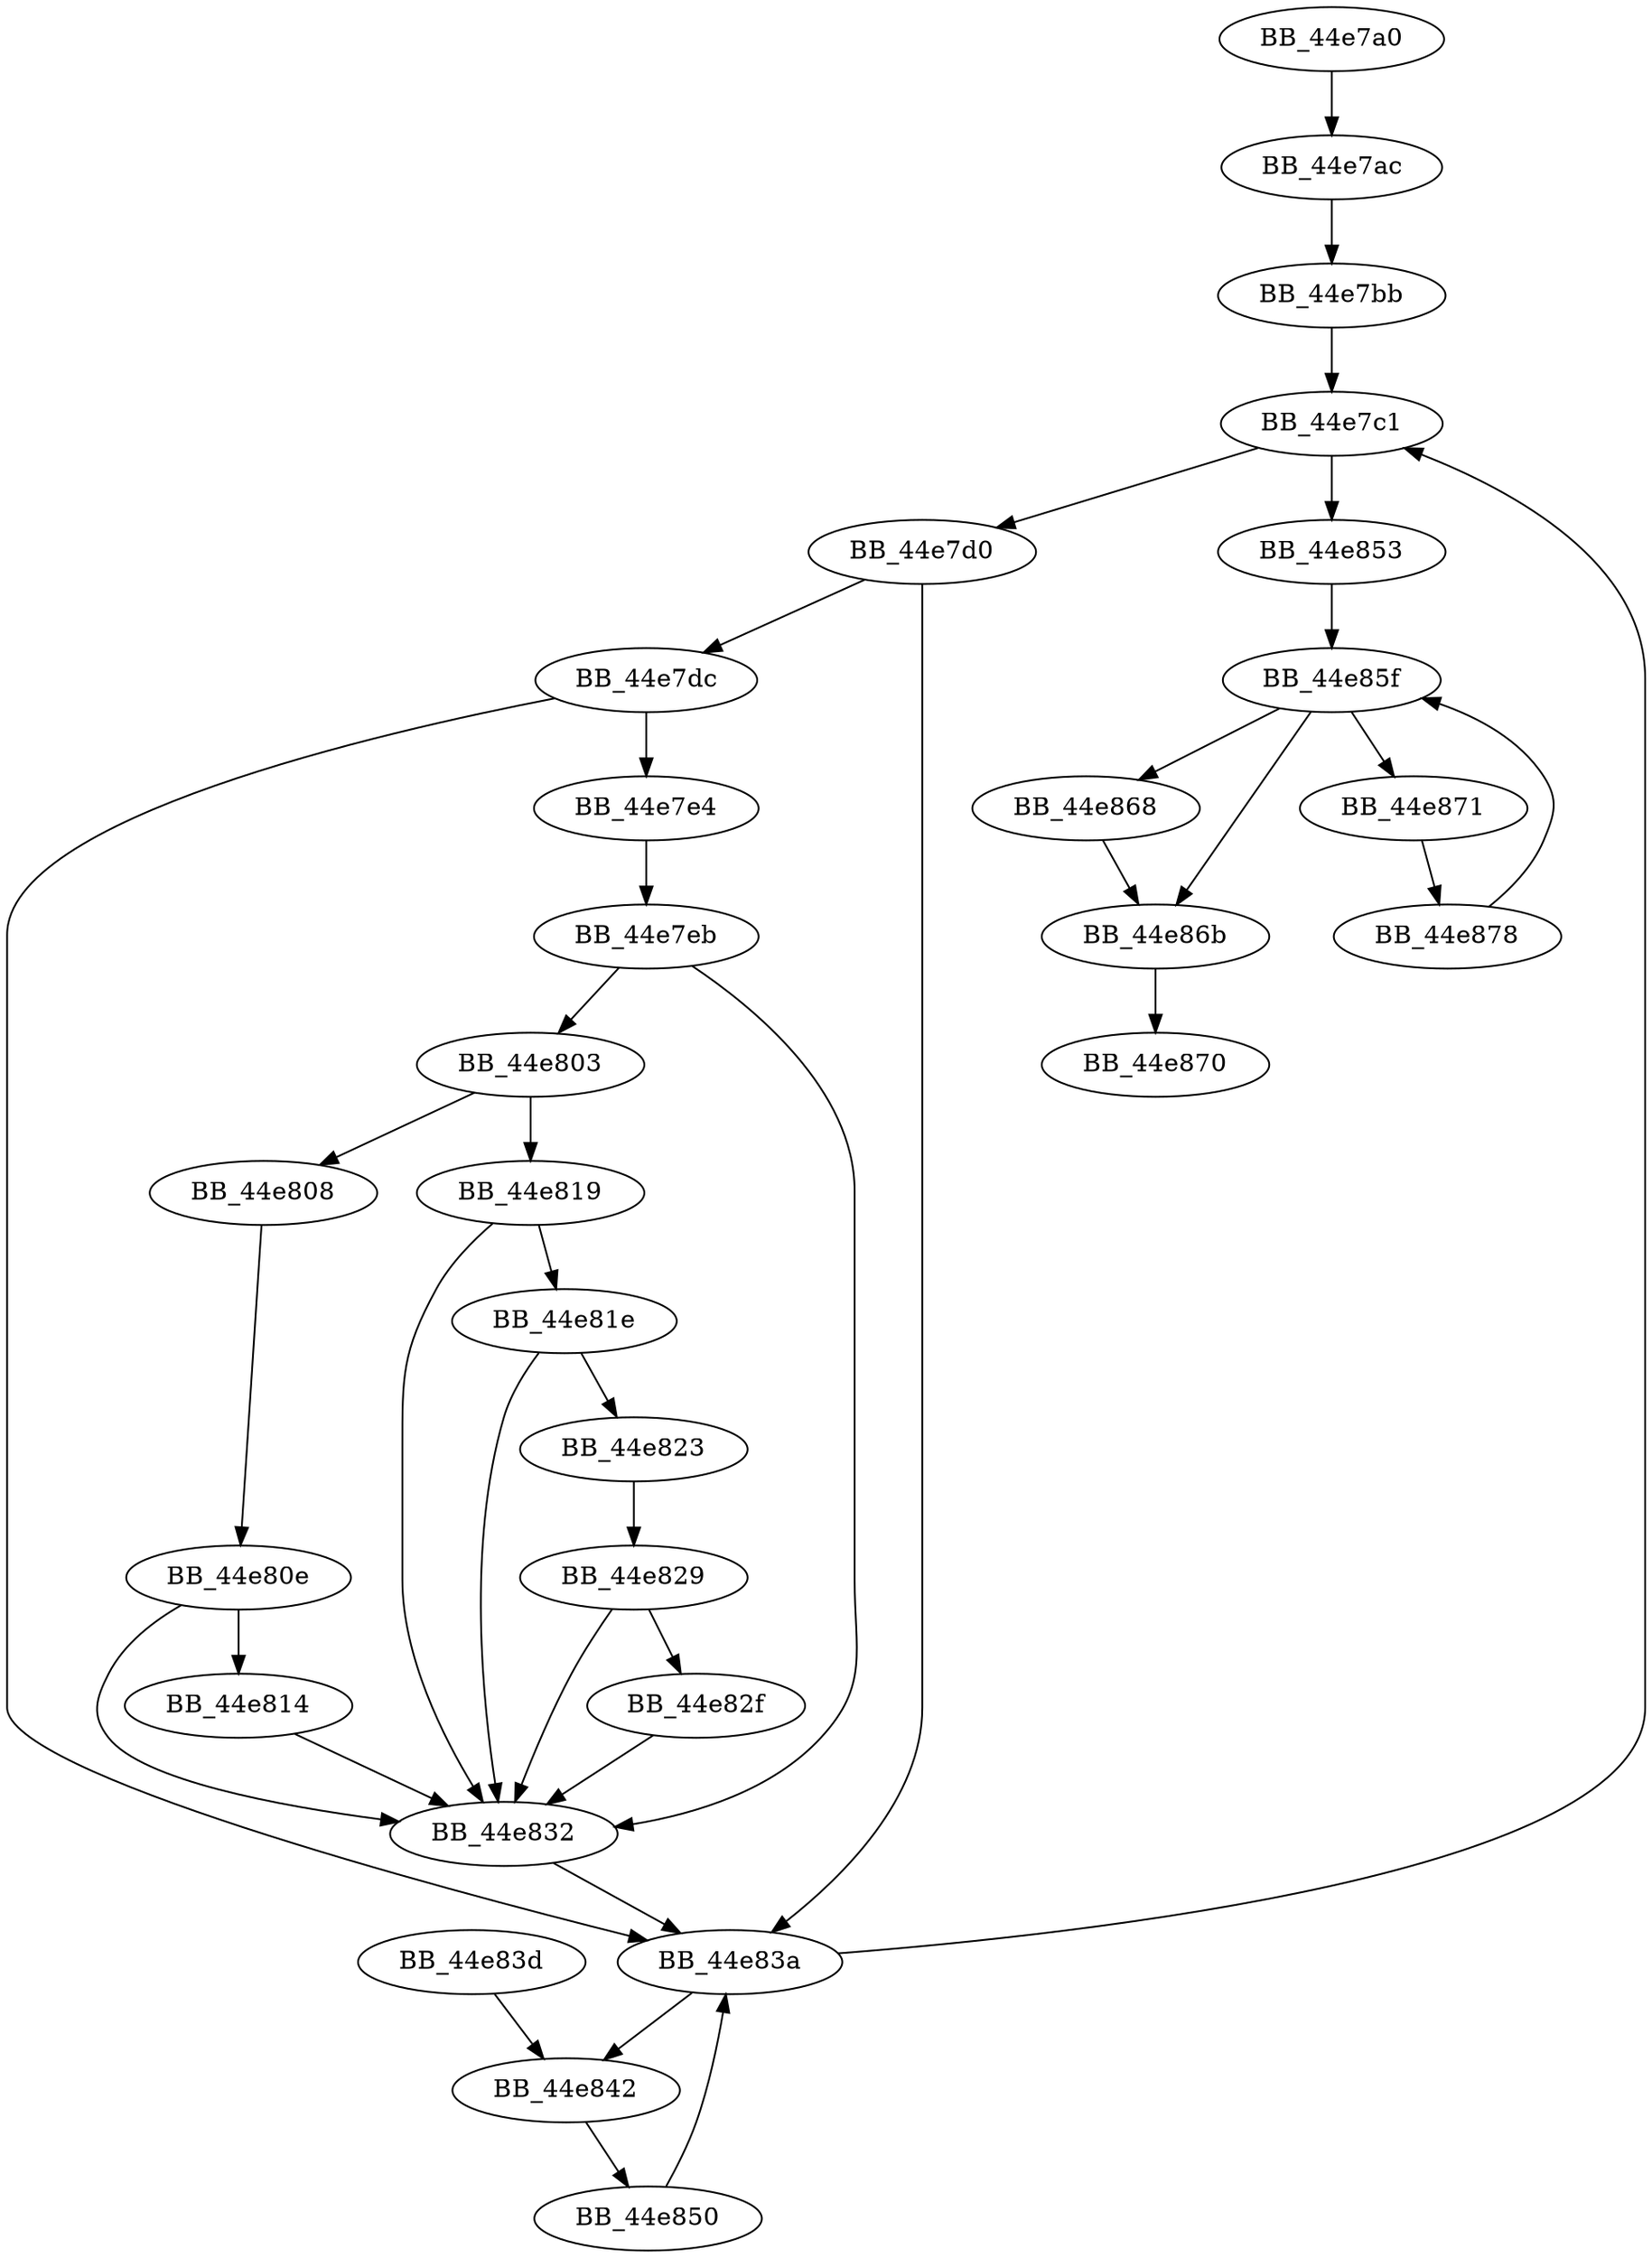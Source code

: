 DiGraph sub_44E7A0{
BB_44e7a0->BB_44e7ac
BB_44e7ac->BB_44e7bb
BB_44e7bb->BB_44e7c1
BB_44e7c1->BB_44e7d0
BB_44e7c1->BB_44e853
BB_44e7d0->BB_44e7dc
BB_44e7d0->BB_44e83a
BB_44e7dc->BB_44e7e4
BB_44e7dc->BB_44e83a
BB_44e7e4->BB_44e7eb
BB_44e7eb->BB_44e803
BB_44e7eb->BB_44e832
BB_44e803->BB_44e808
BB_44e803->BB_44e819
BB_44e808->BB_44e80e
BB_44e80e->BB_44e814
BB_44e80e->BB_44e832
BB_44e814->BB_44e832
BB_44e819->BB_44e81e
BB_44e819->BB_44e832
BB_44e81e->BB_44e823
BB_44e81e->BB_44e832
BB_44e823->BB_44e829
BB_44e829->BB_44e82f
BB_44e829->BB_44e832
BB_44e82f->BB_44e832
BB_44e832->BB_44e83a
BB_44e83a->BB_44e7c1
BB_44e83a->BB_44e842
BB_44e83d->BB_44e842
BB_44e842->BB_44e850
BB_44e850->BB_44e83a
BB_44e853->BB_44e85f
BB_44e85f->BB_44e868
BB_44e85f->BB_44e86b
BB_44e85f->BB_44e871
BB_44e868->BB_44e86b
BB_44e86b->BB_44e870
BB_44e871->BB_44e878
BB_44e878->BB_44e85f
}
